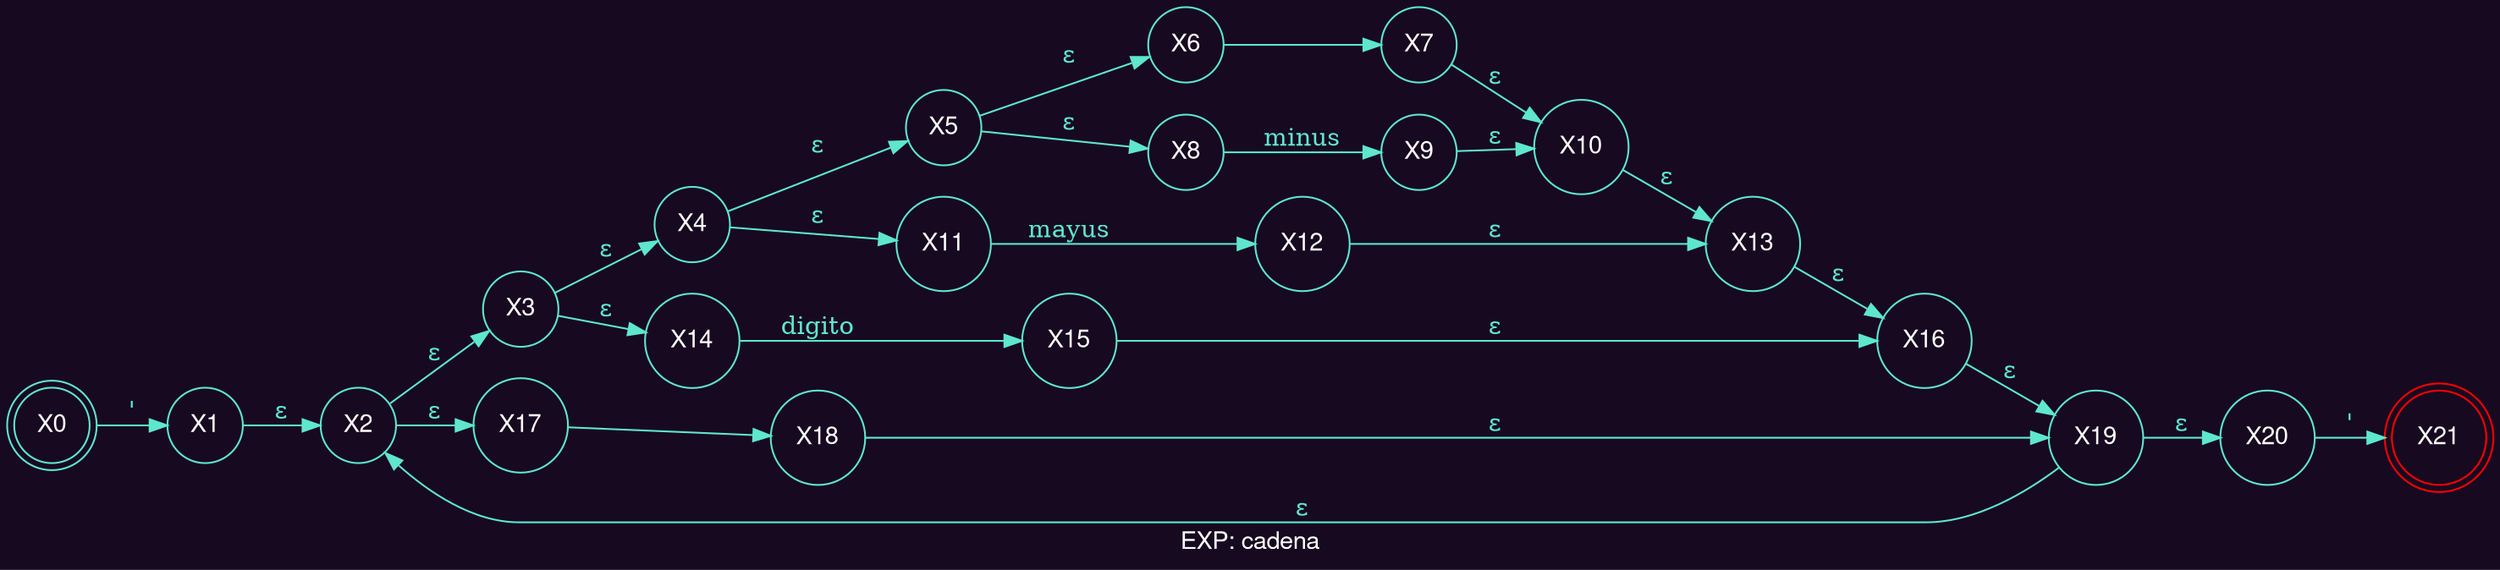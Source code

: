 digraph finite_state_machine {
    fontcolor="White"
    bgcolor="#170920"
	fontname="Helvetica,Arial,sans-serif"
	label="EXP: cadena"
	node [fontname="Helvetica,Arial,sans-serif" fontcolor="white"  color="#5ee7cd"]
	rankdir=LR;
	node [shape = doublecircle]; X0 X21 [color="red"];
    node [shape = circle];
	X0 -> X1 [label = "\'" color="#5ee7cd" fontcolor="#5ee7cd"];
	X1 -> X2 [label = "ε" color="#5ee7cd" fontcolor="#5ee7cd"];
	X2 -> X3 [label = "ε" color="#5ee7cd" fontcolor="#5ee7cd"];
	X3 -> X4 [label = "ε" color="#5ee7cd" fontcolor="#5ee7cd"];
	X4 -> X5 [label = "ε" color="#5ee7cd" fontcolor="#5ee7cd"];
	X5 -> X6 [label = "ε" color="#5ee7cd" fontcolor="#5ee7cd"];
	X6 -> X7 [label = "\n" color="#5ee7cd" fontcolor="#5ee7cd"];
	X5 -> X8 [label = "ε" color="#5ee7cd" fontcolor="#5ee7cd"];
	X8 -> X9 [label = "minus" color="#5ee7cd" fontcolor="#5ee7cd"];
	X9 -> X10 [label = "ε" color="#5ee7cd" fontcolor="#5ee7cd"];
	X7 -> X10 [label = "ε" color="#5ee7cd" fontcolor="#5ee7cd"];
	X4 -> X11 [label = "ε" color="#5ee7cd" fontcolor="#5ee7cd"];
	X11 -> X12 [label = "mayus" color="#5ee7cd" fontcolor="#5ee7cd"];
	X12 -> X13 [label = "ε" color="#5ee7cd" fontcolor="#5ee7cd"];
	X10 -> X13 [label = "ε" color="#5ee7cd" fontcolor="#5ee7cd"];
	X3 -> X14 [label = "ε" color="#5ee7cd" fontcolor="#5ee7cd"];
	X14 -> X15 [label = "digito" color="#5ee7cd" fontcolor="#5ee7cd"];
	X15 -> X16 [label = "ε" color="#5ee7cd" fontcolor="#5ee7cd"];
	X13 -> X16 [label = "ε" color="#5ee7cd" fontcolor="#5ee7cd"];
	X2 -> X17 [label = "ε" color="#5ee7cd" fontcolor="#5ee7cd"];
	X17 -> X18 [label = " " color="#5ee7cd" fontcolor="#5ee7cd"];
	X18 -> X19 [label = "ε" color="#5ee7cd" fontcolor="#5ee7cd"];
	X16 -> X19 [label = "ε" color="#5ee7cd" fontcolor="#5ee7cd"];
	X19 -> X2 [label = "ε" color="#5ee7cd" fontcolor="#5ee7cd"];
	X19 -> X20 [label = "ε" color="#5ee7cd" fontcolor="#5ee7cd"];
	X20 -> X21 [label = "\'" color="#5ee7cd" fontcolor="#5ee7cd"];
}

